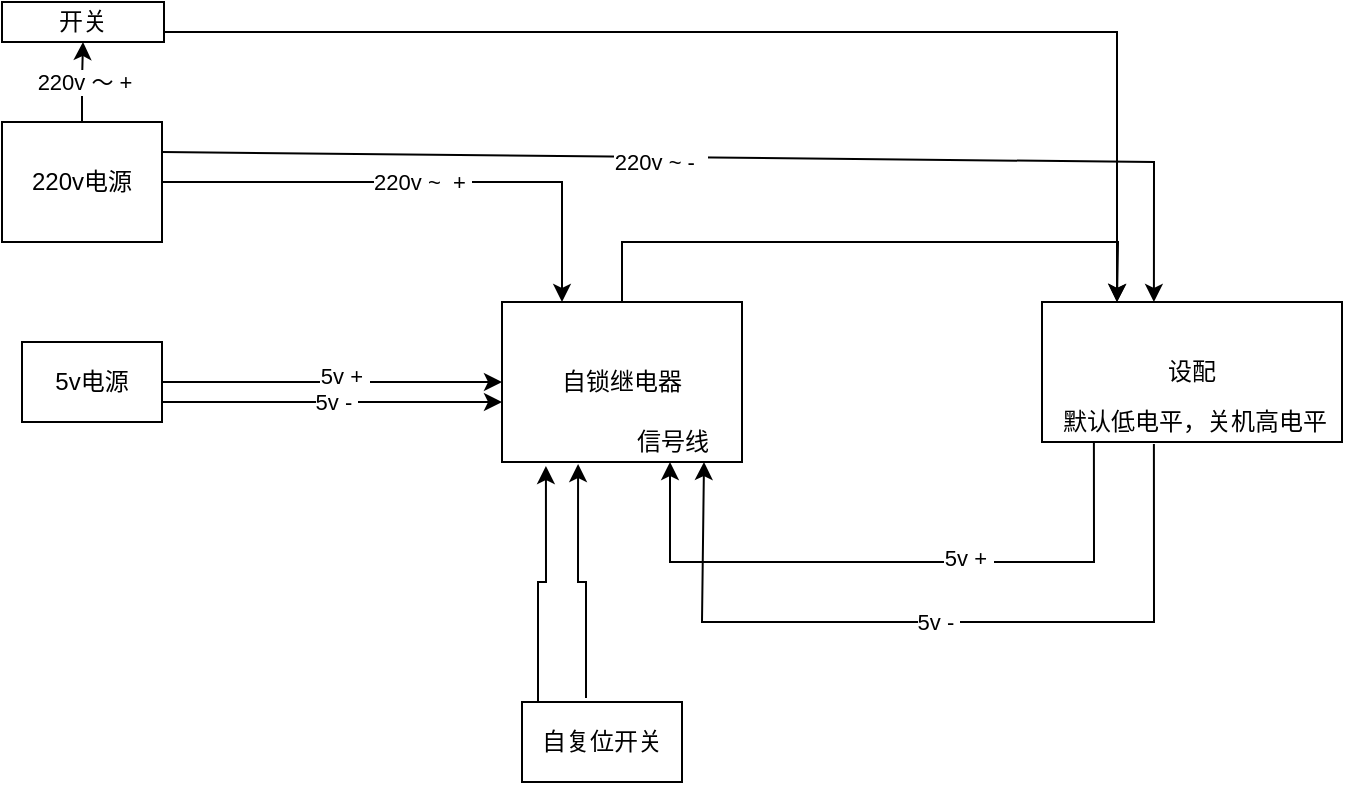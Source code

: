 <mxfile version="17.1.1" type="github">
  <diagram id="GdhvUFtvC-fQR2Oy1b_Q" name="Page-1">
    <mxGraphModel dx="1183" dy="639" grid="1" gridSize="10" guides="1" tooltips="1" connect="1" arrows="1" fold="1" page="1" pageScale="1" pageWidth="827" pageHeight="1169" math="0" shadow="0">
      <root>
        <mxCell id="0" />
        <mxCell id="1" parent="0" />
        <mxCell id="pxNG_dInno-5pwJ3HLSa-2" value="自锁继电器" style="rounded=0;whiteSpace=wrap;html=1;" vertex="1" parent="1">
          <mxGeometry x="329" y="290" width="120" height="80" as="geometry" />
        </mxCell>
        <mxCell id="pxNG_dInno-5pwJ3HLSa-30" value="" style="edgeStyle=orthogonalEdgeStyle;rounded=0;orthogonalLoop=1;jettySize=auto;html=1;" edge="1" parent="1" source="pxNG_dInno-5pwJ3HLSa-3" target="pxNG_dInno-5pwJ3HLSa-29">
          <mxGeometry relative="1" as="geometry" />
        </mxCell>
        <mxCell id="pxNG_dInno-5pwJ3HLSa-34" value="220v ～ +" style="edgeLabel;html=1;align=center;verticalAlign=middle;resizable=0;points=[];" vertex="1" connectable="0" parent="pxNG_dInno-5pwJ3HLSa-30">
          <mxGeometry x="0.008" relative="1" as="geometry">
            <mxPoint as="offset" />
          </mxGeometry>
        </mxCell>
        <mxCell id="pxNG_dInno-5pwJ3HLSa-3" value="220v电源" style="rounded=0;whiteSpace=wrap;html=1;" vertex="1" parent="1">
          <mxGeometry x="79" y="200" width="80" height="60" as="geometry" />
        </mxCell>
        <mxCell id="pxNG_dInno-5pwJ3HLSa-4" value="220v ~&amp;nbsp; +&amp;nbsp;" style="endArrow=classic;html=1;rounded=0;exitX=1;exitY=0.5;exitDx=0;exitDy=0;entryX=0.25;entryY=0;entryDx=0;entryDy=0;" edge="1" parent="1" source="pxNG_dInno-5pwJ3HLSa-3" target="pxNG_dInno-5pwJ3HLSa-2">
          <mxGeometry width="50" height="50" relative="1" as="geometry">
            <mxPoint x="419" y="430" as="sourcePoint" />
            <mxPoint x="469" y="380" as="targetPoint" />
            <Array as="points">
              <mxPoint x="359" y="230" />
            </Array>
          </mxGeometry>
        </mxCell>
        <mxCell id="pxNG_dInno-5pwJ3HLSa-5" value="设配" style="rounded=0;whiteSpace=wrap;html=1;" vertex="1" parent="1">
          <mxGeometry x="599" y="290" width="150" height="70" as="geometry" />
        </mxCell>
        <mxCell id="pxNG_dInno-5pwJ3HLSa-6" value="" style="endArrow=classic;html=1;rounded=0;exitX=1;exitY=0.25;exitDx=0;exitDy=0;entryX=0.373;entryY=0;entryDx=0;entryDy=0;entryPerimeter=0;" edge="1" parent="1" source="pxNG_dInno-5pwJ3HLSa-3" target="pxNG_dInno-5pwJ3HLSa-5">
          <mxGeometry width="50" height="50" relative="1" as="geometry">
            <mxPoint x="419" y="430" as="sourcePoint" />
            <mxPoint x="469" y="380" as="targetPoint" />
            <Array as="points">
              <mxPoint x="655" y="220" />
            </Array>
          </mxGeometry>
        </mxCell>
        <mxCell id="pxNG_dInno-5pwJ3HLSa-7" value="_" style="edgeLabel;html=1;align=center;verticalAlign=middle;resizable=0;points=[];" vertex="1" connectable="0" parent="pxNG_dInno-5pwJ3HLSa-6">
          <mxGeometry x="-0.118" y="5" relative="1" as="geometry">
            <mxPoint as="offset" />
          </mxGeometry>
        </mxCell>
        <mxCell id="pxNG_dInno-5pwJ3HLSa-8" value="220v ~ -&amp;nbsp;&amp;nbsp;" style="edgeLabel;html=1;align=center;verticalAlign=middle;resizable=0;points=[];" vertex="1" connectable="0" parent="pxNG_dInno-5pwJ3HLSa-6">
          <mxGeometry x="-0.121" y="-2" relative="1" as="geometry">
            <mxPoint as="offset" />
          </mxGeometry>
        </mxCell>
        <mxCell id="pxNG_dInno-5pwJ3HLSa-9" value="" style="endArrow=classic;html=1;rounded=0;exitX=0.5;exitY=0;exitDx=0;exitDy=0;entryX=0.25;entryY=0;entryDx=0;entryDy=0;" edge="1" parent="1" source="pxNG_dInno-5pwJ3HLSa-2" target="pxNG_dInno-5pwJ3HLSa-5">
          <mxGeometry width="50" height="50" relative="1" as="geometry">
            <mxPoint x="419" y="430" as="sourcePoint" />
            <mxPoint x="469" y="380" as="targetPoint" />
            <Array as="points">
              <mxPoint x="389" y="260" />
              <mxPoint x="637" y="260" />
            </Array>
          </mxGeometry>
        </mxCell>
        <mxCell id="pxNG_dInno-5pwJ3HLSa-10" value="" style="endArrow=classic;html=1;rounded=0;exitX=0.173;exitY=1;exitDx=0;exitDy=0;exitPerimeter=0;entryX=0.48;entryY=1;entryDx=0;entryDy=0;entryPerimeter=0;" edge="1" parent="1" source="pxNG_dInno-5pwJ3HLSa-5" target="pxNG_dInno-5pwJ3HLSa-13">
          <mxGeometry width="50" height="50" relative="1" as="geometry">
            <mxPoint x="419" y="430" as="sourcePoint" />
            <mxPoint x="469" y="380" as="targetPoint" />
            <Array as="points">
              <mxPoint x="625" y="420" />
              <mxPoint x="413" y="420" />
            </Array>
          </mxGeometry>
        </mxCell>
        <mxCell id="pxNG_dInno-5pwJ3HLSa-11" value="5v +&amp;nbsp;" style="edgeLabel;html=1;align=center;verticalAlign=middle;resizable=0;points=[];" vertex="1" connectable="0" parent="pxNG_dInno-5pwJ3HLSa-10">
          <mxGeometry x="-0.237" y="-2" relative="1" as="geometry">
            <mxPoint as="offset" />
          </mxGeometry>
        </mxCell>
        <mxCell id="pxNG_dInno-5pwJ3HLSa-12" value="5v -&amp;nbsp;" style="endArrow=classic;html=1;rounded=0;exitX=0.373;exitY=1.014;exitDx=0;exitDy=0;exitPerimeter=0;entryX=0.82;entryY=1;entryDx=0;entryDy=0;entryPerimeter=0;" edge="1" parent="1" source="pxNG_dInno-5pwJ3HLSa-5" target="pxNG_dInno-5pwJ3HLSa-13">
          <mxGeometry width="50" height="50" relative="1" as="geometry">
            <mxPoint x="419" y="430" as="sourcePoint" />
            <mxPoint x="469" y="380" as="targetPoint" />
            <Array as="points">
              <mxPoint x="655" y="450" />
              <mxPoint x="429" y="450" />
            </Array>
          </mxGeometry>
        </mxCell>
        <mxCell id="pxNG_dInno-5pwJ3HLSa-13" value="信号线" style="text;html=1;align=center;verticalAlign=middle;resizable=0;points=[];autosize=1;strokeColor=none;fillColor=none;" vertex="1" parent="1">
          <mxGeometry x="389" y="350" width="50" height="20" as="geometry" />
        </mxCell>
        <mxCell id="pxNG_dInno-5pwJ3HLSa-14" value="自复位开关" style="rounded=0;whiteSpace=wrap;html=1;" vertex="1" parent="1">
          <mxGeometry x="339" y="490" width="80" height="40" as="geometry" />
        </mxCell>
        <mxCell id="pxNG_dInno-5pwJ3HLSa-15" value="" style="endArrow=classic;html=1;rounded=0;entryX=0.183;entryY=1.025;entryDx=0;entryDy=0;entryPerimeter=0;exitX=0.1;exitY=0;exitDx=0;exitDy=0;exitPerimeter=0;edgeStyle=orthogonalEdgeStyle;" edge="1" parent="1" source="pxNG_dInno-5pwJ3HLSa-14" target="pxNG_dInno-5pwJ3HLSa-2">
          <mxGeometry width="50" height="50" relative="1" as="geometry">
            <mxPoint x="129" y="450" as="sourcePoint" />
            <mxPoint x="469" y="380" as="targetPoint" />
          </mxGeometry>
        </mxCell>
        <mxCell id="pxNG_dInno-5pwJ3HLSa-17" value="" style="endArrow=classic;html=1;rounded=0;exitX=0.4;exitY=-0.05;exitDx=0;exitDy=0;exitPerimeter=0;entryX=0.317;entryY=1.013;entryDx=0;entryDy=0;entryPerimeter=0;edgeStyle=orthogonalEdgeStyle;" edge="1" parent="1" source="pxNG_dInno-5pwJ3HLSa-14" target="pxNG_dInno-5pwJ3HLSa-2">
          <mxGeometry width="50" height="50" relative="1" as="geometry">
            <mxPoint x="419" y="430" as="sourcePoint" />
            <mxPoint x="469" y="380" as="targetPoint" />
          </mxGeometry>
        </mxCell>
        <mxCell id="pxNG_dInno-5pwJ3HLSa-20" value="默认低电平，关机高电平" style="text;html=1;align=center;verticalAlign=middle;resizable=0;points=[];autosize=1;strokeColor=none;fillColor=none;" vertex="1" parent="1">
          <mxGeometry x="600" y="340" width="150" height="20" as="geometry" />
        </mxCell>
        <mxCell id="pxNG_dInno-5pwJ3HLSa-21" value="&lt;span&gt;5v电源&lt;/span&gt;" style="rounded=0;whiteSpace=wrap;html=1;" vertex="1" parent="1">
          <mxGeometry x="89" y="310" width="70" height="40" as="geometry" />
        </mxCell>
        <mxCell id="pxNG_dInno-5pwJ3HLSa-24" value="" style="endArrow=classic;html=1;rounded=0;exitX=1;exitY=0.75;exitDx=0;exitDy=0;" edge="1" parent="1" source="pxNG_dInno-5pwJ3HLSa-21">
          <mxGeometry width="50" height="50" relative="1" as="geometry">
            <mxPoint x="159" y="350" as="sourcePoint" />
            <mxPoint x="329" y="340" as="targetPoint" />
          </mxGeometry>
        </mxCell>
        <mxCell id="pxNG_dInno-5pwJ3HLSa-27" value="5v -&amp;nbsp;" style="edgeLabel;html=1;align=center;verticalAlign=middle;resizable=0;points=[];" vertex="1" connectable="0" parent="pxNG_dInno-5pwJ3HLSa-24">
          <mxGeometry x="0.024" relative="1" as="geometry">
            <mxPoint as="offset" />
          </mxGeometry>
        </mxCell>
        <mxCell id="pxNG_dInno-5pwJ3HLSa-25" value="" style="endArrow=classic;html=1;rounded=0;exitX=1;exitY=0.5;exitDx=0;exitDy=0;" edge="1" parent="1" source="pxNG_dInno-5pwJ3HLSa-21" target="pxNG_dInno-5pwJ3HLSa-2">
          <mxGeometry width="50" height="50" relative="1" as="geometry">
            <mxPoint x="419" y="430" as="sourcePoint" />
            <mxPoint x="469" y="380" as="targetPoint" />
          </mxGeometry>
        </mxCell>
        <mxCell id="pxNG_dInno-5pwJ3HLSa-26" value="5v +&amp;nbsp;" style="edgeLabel;html=1;align=center;verticalAlign=middle;resizable=0;points=[];" vertex="1" connectable="0" parent="pxNG_dInno-5pwJ3HLSa-25">
          <mxGeometry x="0.071" y="3" relative="1" as="geometry">
            <mxPoint as="offset" />
          </mxGeometry>
        </mxCell>
        <mxCell id="pxNG_dInno-5pwJ3HLSa-33" style="edgeStyle=orthogonalEdgeStyle;rounded=0;orthogonalLoop=1;jettySize=auto;html=1;exitX=1;exitY=0.75;exitDx=0;exitDy=0;entryX=0.25;entryY=0;entryDx=0;entryDy=0;" edge="1" parent="1" source="pxNG_dInno-5pwJ3HLSa-29" target="pxNG_dInno-5pwJ3HLSa-5">
          <mxGeometry relative="1" as="geometry">
            <mxPoint x="630" y="125.241" as="targetPoint" />
          </mxGeometry>
        </mxCell>
        <mxCell id="pxNG_dInno-5pwJ3HLSa-29" value="开关" style="rounded=0;whiteSpace=wrap;html=1;" vertex="1" parent="1">
          <mxGeometry x="79" y="140" width="81" height="20" as="geometry" />
        </mxCell>
      </root>
    </mxGraphModel>
  </diagram>
</mxfile>
